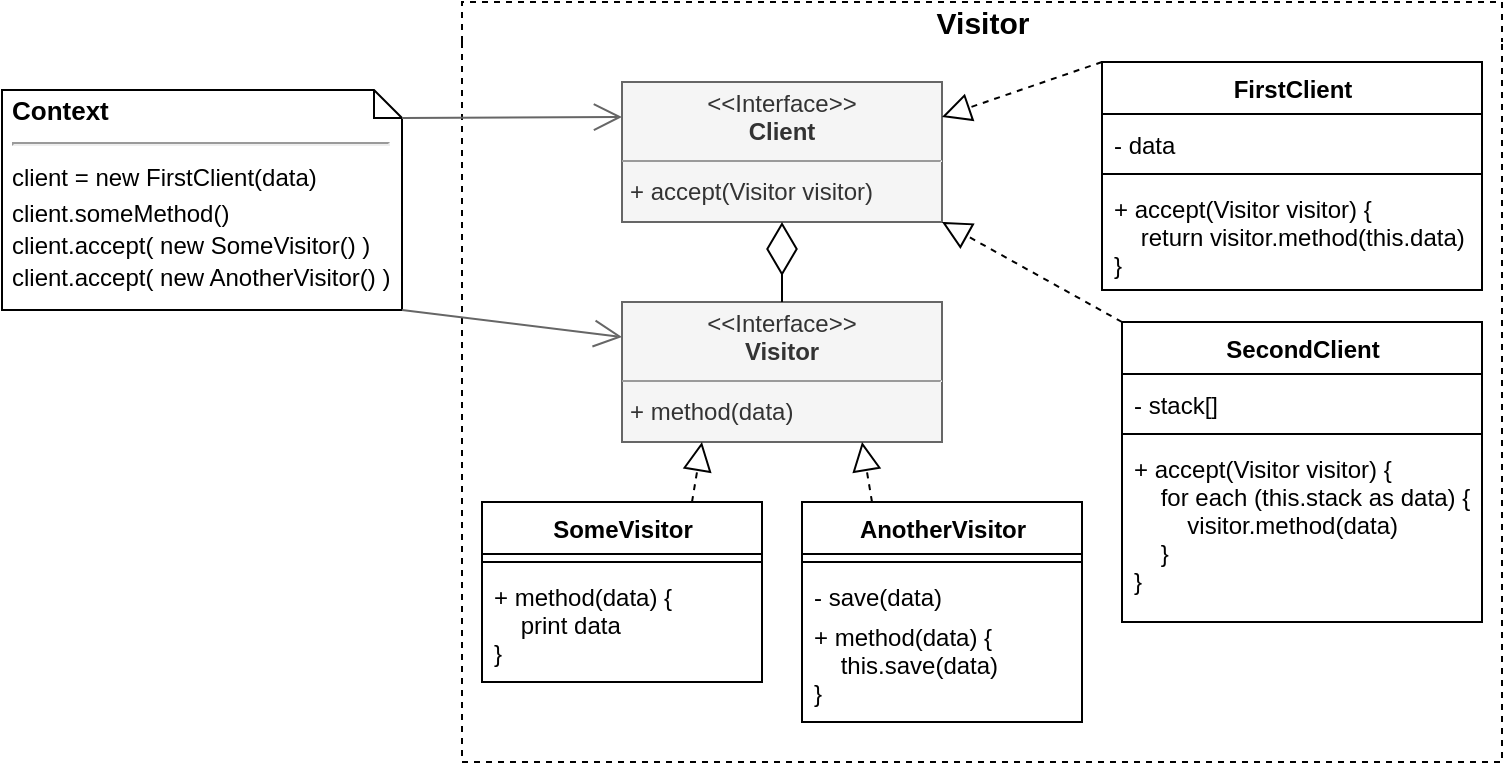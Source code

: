 <mxfile version="13.7.9" type="device"><diagram id="MrlQYZw4Dii-V1vR1uCu" name="Страница 1"><mxGraphModel dx="905" dy="672" grid="0" gridSize="10" guides="1" tooltips="1" connect="1" arrows="1" fold="1" page="0" pageScale="1" pageWidth="827" pageHeight="1169" math="0" shadow="0"><root><mxCell id="0"/><mxCell id="1" parent="0"/><mxCell id="KvLL62lXqSHaBb4IS7K8-1" value="Visitor" style="swimlane;html=1;horizontal=1;startSize=20;fillColor=none;strokeColor=#000000;rounded=0;comic=0;fontSize=15;dashed=1;swimlaneLine=0;shadow=0;glass=0;perimeterSpacing=0;labelBackgroundColor=none;collapsible=0;" parent="1" vertex="1"><mxGeometry x="270" y="20" width="520" height="380" as="geometry"><mxRectangle x="260" y="6420" width="100" height="20" as="alternateBounds"/></mxGeometry></mxCell><mxCell id="m0Xa36pgqaCxM_Gc046m-2" value="SecondClient" style="swimlane;fontStyle=1;align=center;verticalAlign=top;childLayout=stackLayout;horizontal=1;startSize=26;horizontalStack=0;resizeParent=1;resizeParentMax=0;resizeLast=0;collapsible=0;marginBottom=0;rounded=0;shadow=0;glass=0;comic=0;strokeWidth=1;fontSize=12;labelBackgroundColor=none;fillColor=#ffffff;html=1;" parent="KvLL62lXqSHaBb4IS7K8-1" vertex="1"><mxGeometry x="330" y="160" width="180" height="150" as="geometry"/></mxCell><mxCell id="m0Xa36pgqaCxM_Gc046m-3" value="- stack[]" style="text;strokeColor=none;fillColor=none;align=left;verticalAlign=top;spacingLeft=4;spacingRight=4;overflow=hidden;rotatable=0;points=[[0,0.5],[1,0.5]];portConstraint=eastwest;spacingTop=2;" parent="m0Xa36pgqaCxM_Gc046m-2" vertex="1"><mxGeometry y="26" width="180" height="26" as="geometry"/></mxCell><mxCell id="m0Xa36pgqaCxM_Gc046m-4" value="" style="line;strokeWidth=1;fillColor=none;align=left;verticalAlign=middle;spacingTop=-1;spacingLeft=3;spacingRight=3;rotatable=0;labelPosition=right;points=[];portConstraint=eastwest;" parent="m0Xa36pgqaCxM_Gc046m-2" vertex="1"><mxGeometry y="52" width="180" height="8" as="geometry"/></mxCell><mxCell id="m0Xa36pgqaCxM_Gc046m-5" value="+ accept(Visitor visitor) {&#10;    for each (this.stack as data) {&#10;        visitor.method(data)&#10;    }&#10;}" style="text;strokeColor=none;fillColor=none;align=left;verticalAlign=top;spacingLeft=4;spacingRight=4;overflow=hidden;rotatable=0;points=[[0,0.5],[1,0.5]];portConstraint=eastwest;" parent="m0Xa36pgqaCxM_Gc046m-2" vertex="1"><mxGeometry y="60" width="180" height="90" as="geometry"/></mxCell><mxCell id="JlHcI45ZvYPs0QPJV-ut-8" value="AnotherVisitor" style="swimlane;fontStyle=1;align=center;verticalAlign=top;childLayout=stackLayout;horizontal=1;startSize=26;horizontalStack=0;resizeParent=1;resizeParentMax=0;resizeLast=0;collapsible=0;marginBottom=0;rounded=0;shadow=0;glass=0;comic=0;strokeWidth=1;fontSize=12;labelBackgroundColor=none;fillColor=#ffffff;html=1;" parent="KvLL62lXqSHaBb4IS7K8-1" vertex="1"><mxGeometry x="170.0" y="250" width="140" height="110" as="geometry"/></mxCell><mxCell id="JlHcI45ZvYPs0QPJV-ut-9" value="" style="line;strokeWidth=1;fillColor=none;align=left;verticalAlign=middle;spacingTop=-1;spacingLeft=3;spacingRight=3;rotatable=0;labelPosition=right;points=[];portConstraint=eastwest;" parent="JlHcI45ZvYPs0QPJV-ut-8" vertex="1"><mxGeometry y="26" width="140" height="8" as="geometry"/></mxCell><mxCell id="m0Xa36pgqaCxM_Gc046m-12" value="- save(data)" style="text;strokeColor=none;fillColor=none;align=left;verticalAlign=top;spacingLeft=4;spacingRight=4;overflow=hidden;rotatable=0;points=[[0,0.5],[1,0.5]];portConstraint=eastwest;" parent="JlHcI45ZvYPs0QPJV-ut-8" vertex="1"><mxGeometry y="34" width="140" height="20" as="geometry"/></mxCell><mxCell id="JlHcI45ZvYPs0QPJV-ut-11" value="+ method(data) {&#10;    this.save(data)&#10;}" style="text;strokeColor=none;fillColor=none;align=left;verticalAlign=top;spacingLeft=4;spacingRight=4;overflow=hidden;rotatable=0;points=[[0,0.5],[1,0.5]];portConstraint=eastwest;" parent="JlHcI45ZvYPs0QPJV-ut-8" vertex="1"><mxGeometry y="54" width="140" height="56" as="geometry"/></mxCell><mxCell id="JlHcI45ZvYPs0QPJV-ut-3" value="SomeVisitor" style="swimlane;fontStyle=1;align=center;verticalAlign=top;childLayout=stackLayout;horizontal=1;startSize=26;horizontalStack=0;resizeParent=1;resizeParentMax=0;resizeLast=0;collapsible=0;marginBottom=0;rounded=0;shadow=0;glass=0;comic=0;strokeWidth=1;fontSize=12;labelBackgroundColor=none;fillColor=#ffffff;html=1;" parent="KvLL62lXqSHaBb4IS7K8-1" vertex="1"><mxGeometry x="10" y="250" width="140" height="90" as="geometry"/></mxCell><mxCell id="JlHcI45ZvYPs0QPJV-ut-5" value="" style="line;strokeWidth=1;fillColor=none;align=left;verticalAlign=middle;spacingTop=-1;spacingLeft=3;spacingRight=3;rotatable=0;labelPosition=right;points=[];portConstraint=eastwest;" parent="JlHcI45ZvYPs0QPJV-ut-3" vertex="1"><mxGeometry y="26" width="140" height="8" as="geometry"/></mxCell><mxCell id="JlHcI45ZvYPs0QPJV-ut-7" value="+ method(data) {&#10;    print data&#10;}" style="text;strokeColor=none;fillColor=none;align=left;verticalAlign=top;spacingLeft=4;spacingRight=4;overflow=hidden;rotatable=0;points=[[0,0.5],[1,0.5]];portConstraint=eastwest;" parent="JlHcI45ZvYPs0QPJV-ut-3" vertex="1"><mxGeometry y="34" width="140" height="56" as="geometry"/></mxCell><mxCell id="KvLL62lXqSHaBb4IS7K8-2" value="FirstClient" style="swimlane;fontStyle=1;align=center;verticalAlign=top;childLayout=stackLayout;horizontal=1;startSize=26;horizontalStack=0;resizeParent=1;resizeParentMax=0;resizeLast=0;collapsible=0;marginBottom=0;rounded=0;shadow=0;glass=0;comic=0;strokeWidth=1;fontSize=12;labelBackgroundColor=none;fillColor=#ffffff;html=1;" parent="KvLL62lXqSHaBb4IS7K8-1" vertex="1"><mxGeometry x="320" y="30" width="190" height="114" as="geometry"/></mxCell><mxCell id="KvLL62lXqSHaBb4IS7K8-3" value="- data" style="text;strokeColor=none;fillColor=none;align=left;verticalAlign=top;spacingLeft=4;spacingRight=4;overflow=hidden;rotatable=0;points=[[0,0.5],[1,0.5]];portConstraint=eastwest;spacingTop=2;" parent="KvLL62lXqSHaBb4IS7K8-2" vertex="1"><mxGeometry y="26" width="190" height="26" as="geometry"/></mxCell><mxCell id="KvLL62lXqSHaBb4IS7K8-4" value="" style="line;strokeWidth=1;fillColor=none;align=left;verticalAlign=middle;spacingTop=-1;spacingLeft=3;spacingRight=3;rotatable=0;labelPosition=right;points=[];portConstraint=eastwest;" parent="KvLL62lXqSHaBb4IS7K8-2" vertex="1"><mxGeometry y="52" width="190" height="8" as="geometry"/></mxCell><mxCell id="JlHcI45ZvYPs0QPJV-ut-12" value="+ accept(Visitor visitor) {&#10;    return visitor.method(this.data)&#10;}" style="text;strokeColor=none;fillColor=none;align=left;verticalAlign=top;spacingLeft=4;spacingRight=4;overflow=hidden;rotatable=0;points=[[0,0.5],[1,0.5]];portConstraint=eastwest;" parent="KvLL62lXqSHaBb4IS7K8-2" vertex="1"><mxGeometry y="60" width="190" height="54" as="geometry"/></mxCell><mxCell id="KvLL62lXqSHaBb4IS7K8-14" value="&lt;p style=&quot;margin: 4px 0px 0px ; text-align: center ; line-height: 120%&quot;&gt;&lt;span&gt;&amp;lt;&amp;lt;Interface&amp;gt;&amp;gt;&lt;/span&gt;&lt;br&gt;&lt;b&gt;Visitor&lt;/b&gt;&lt;/p&gt;&lt;hr size=&quot;1&quot;&gt;&lt;p style=&quot;margin: 0px 0px 0px 4px ; line-height: 160%&quot;&gt;+ method(data)&lt;/p&gt;" style="verticalAlign=top;align=left;overflow=fill;fontSize=12;fontFamily=Helvetica;html=1;rounded=0;shadow=0;glass=0;comic=0;labelBackgroundColor=none;labelBorderColor=none;imageAspect=1;noLabel=0;portConstraintRotation=0;snapToPoint=0;container=1;dropTarget=1;collapsible=0;autosize=0;spacingLeft=0;spacingRight=0;fontStyle=0;fillColor=#f5f5f5;strokeColor=#666666;fontColor=#333333;" parent="KvLL62lXqSHaBb4IS7K8-1" vertex="1"><mxGeometry x="80" y="150" width="160" height="70" as="geometry"/></mxCell><mxCell id="KvLL62lXqSHaBb4IS7K8-15" value="&lt;p style=&quot;margin: 4px 0px 0px ; text-align: center ; line-height: 120%&quot;&gt;&lt;span&gt;&amp;lt;&amp;lt;Interface&amp;gt;&amp;gt;&lt;/span&gt;&lt;br&gt;&lt;b&gt;Client&lt;/b&gt;&lt;/p&gt;&lt;hr size=&quot;1&quot;&gt;&lt;p style=&quot;margin: 0px 0px 0px 4px ; line-height: 160%&quot;&gt;+ accept(Visitor visitor)&lt;/p&gt;" style="verticalAlign=top;align=left;overflow=fill;fontSize=12;fontFamily=Helvetica;html=1;rounded=0;shadow=0;glass=0;comic=0;labelBackgroundColor=none;labelBorderColor=none;imageAspect=1;noLabel=0;portConstraintRotation=0;snapToPoint=0;container=1;dropTarget=1;collapsible=0;autosize=0;spacingLeft=0;spacingRight=0;fontStyle=0;fillColor=#f5f5f5;strokeColor=#666666;fontColor=#333333;" parent="KvLL62lXqSHaBb4IS7K8-1" vertex="1"><mxGeometry x="80" y="40" width="160" height="70" as="geometry"/></mxCell><mxCell id="KvLL62lXqSHaBb4IS7K8-18" value="" style="endArrow=block;dashed=1;endFill=0;endSize=12;html=1;strokeColor=#000000;exitX=0;exitY=0;exitDx=0;exitDy=0;entryX=1;entryY=0.25;entryDx=0;entryDy=0;" parent="KvLL62lXqSHaBb4IS7K8-1" source="KvLL62lXqSHaBb4IS7K8-2" target="KvLL62lXqSHaBb4IS7K8-15" edge="1"><mxGeometry width="160" relative="1" as="geometry"><mxPoint x="109" y="174" as="sourcePoint"/><mxPoint x="269" y="174" as="targetPoint"/></mxGeometry></mxCell><mxCell id="KvLL62lXqSHaBb4IS7K8-19" value="" style="endArrow=diamondThin;endFill=0;endSize=24;html=1;strokeColor=#000000;entryX=0.5;entryY=1;entryDx=0;entryDy=0;exitX=0.5;exitY=0;exitDx=0;exitDy=0;" parent="KvLL62lXqSHaBb4IS7K8-1" source="KvLL62lXqSHaBb4IS7K8-14" target="KvLL62lXqSHaBb4IS7K8-15" edge="1"><mxGeometry width="160" relative="1" as="geometry"><mxPoint x="109" y="94" as="sourcePoint"/><mxPoint x="269" y="94" as="targetPoint"/></mxGeometry></mxCell><mxCell id="m0Xa36pgqaCxM_Gc046m-6" value="" style="endArrow=block;dashed=1;endFill=0;endSize=12;html=1;strokeColor=#000000;exitX=0;exitY=0;exitDx=0;exitDy=0;entryX=1;entryY=1;entryDx=0;entryDy=0;" parent="KvLL62lXqSHaBb4IS7K8-1" source="m0Xa36pgqaCxM_Gc046m-2" target="KvLL62lXqSHaBb4IS7K8-15" edge="1"><mxGeometry width="160" relative="1" as="geometry"><mxPoint x="365" y="168" as="sourcePoint"/><mxPoint x="430" y="144" as="targetPoint"/></mxGeometry></mxCell><mxCell id="KvLL62lXqSHaBb4IS7K8-17" value="" style="endArrow=block;dashed=1;endFill=0;endSize=12;html=1;strokeColor=#000000;exitX=0.25;exitY=0;exitDx=0;exitDy=0;entryX=0.75;entryY=1;entryDx=0;entryDy=0;" parent="KvLL62lXqSHaBb4IS7K8-1" source="JlHcI45ZvYPs0QPJV-ut-8" target="KvLL62lXqSHaBb4IS7K8-14" edge="1"><mxGeometry width="160" relative="1" as="geometry"><mxPoint x="30" y="174" as="sourcePoint"/><mxPoint x="269" y="-26" as="targetPoint"/></mxGeometry></mxCell><mxCell id="KvLL62lXqSHaBb4IS7K8-16" value="" style="endArrow=block;dashed=1;endFill=0;endSize=12;html=1;strokeColor=#000000;exitX=0.75;exitY=0;exitDx=0;exitDy=0;entryX=0.25;entryY=1;entryDx=0;entryDy=0;" parent="KvLL62lXqSHaBb4IS7K8-1" source="JlHcI45ZvYPs0QPJV-ut-3" target="KvLL62lXqSHaBb4IS7K8-14" edge="1"><mxGeometry width="160" relative="1" as="geometry"><mxPoint x="-101" y="174" as="sourcePoint"/><mxPoint x="269" y="-26" as="targetPoint"/></mxGeometry></mxCell><mxCell id="KvLL62lXqSHaBb4IS7K8-21" value="&lt;p style=&quot;line-height: 20%&quot;&gt;Context&lt;br&gt;&lt;/p&gt;&lt;hr&gt;&lt;span style=&quot;font-size: 12px ; font-weight: 400 ; line-height: 170%&quot;&gt;client = new FirstClient(data)&lt;/span&gt;&lt;span style=&quot;font-size: 12px ; font-weight: 400&quot;&gt;&lt;br&gt;&lt;/span&gt;&lt;span style=&quot;font-size: 12px ; font-weight: 400&quot;&gt;client.someMethod()&lt;br&gt;&lt;/span&gt;&lt;span style=&quot;font-size: 12px ; font-weight: 400&quot;&gt;client.accept( new SomeVisitor() )&lt;/span&gt;&lt;span style=&quot;font-size: 12px ; font-weight: 400&quot;&gt;&lt;br&gt;client.accept( new AnotherVisitor() )&lt;/span&gt;&lt;br&gt;&lt;p&gt;&lt;/p&gt;" style="shape=note;size=14;verticalAlign=top;align=left;spacingTop=-13;rounded=0;shadow=0;glass=0;comic=0;strokeColor=#000000;fillColor=none;fontSize=13;fontStyle=1;labelBorderColor=none;whiteSpace=wrap;html=1;spacingLeft=0;spacingBottom=0;spacingRight=0;spacing=5;labelBackgroundColor=none;" parent="1" vertex="1"><mxGeometry x="40" y="64" width="200" height="110" as="geometry"/></mxCell><mxCell id="KvLL62lXqSHaBb4IS7K8-22" value="" style="endArrow=open;endFill=1;endSize=12;html=1;exitX=1;exitY=1;exitDx=0;exitDy=0;exitPerimeter=0;entryX=0;entryY=0.25;entryDx=0;entryDy=0;strokeColor=#666666;" parent="1" source="KvLL62lXqSHaBb4IS7K8-21" target="KvLL62lXqSHaBb4IS7K8-14" edge="1"><mxGeometry width="160" relative="1" as="geometry"><mxPoint x="290" y="-6350" as="sourcePoint"/><mxPoint x="450" y="-6350" as="targetPoint"/></mxGeometry></mxCell><mxCell id="KvLL62lXqSHaBb4IS7K8-23" value="" style="endArrow=open;endFill=1;endSize=12;html=1;entryX=0;entryY=0.25;entryDx=0;entryDy=0;strokeColor=#666666;exitX=0;exitY=0;exitDx=200;exitDy=14;exitPerimeter=0;" parent="1" source="KvLL62lXqSHaBb4IS7K8-21" target="KvLL62lXqSHaBb4IS7K8-15" edge="1"><mxGeometry width="160" relative="1" as="geometry"><mxPoint x="250" y="20" as="sourcePoint"/><mxPoint x="550" y="-6262" as="targetPoint"/></mxGeometry></mxCell></root></mxGraphModel></diagram></mxfile>